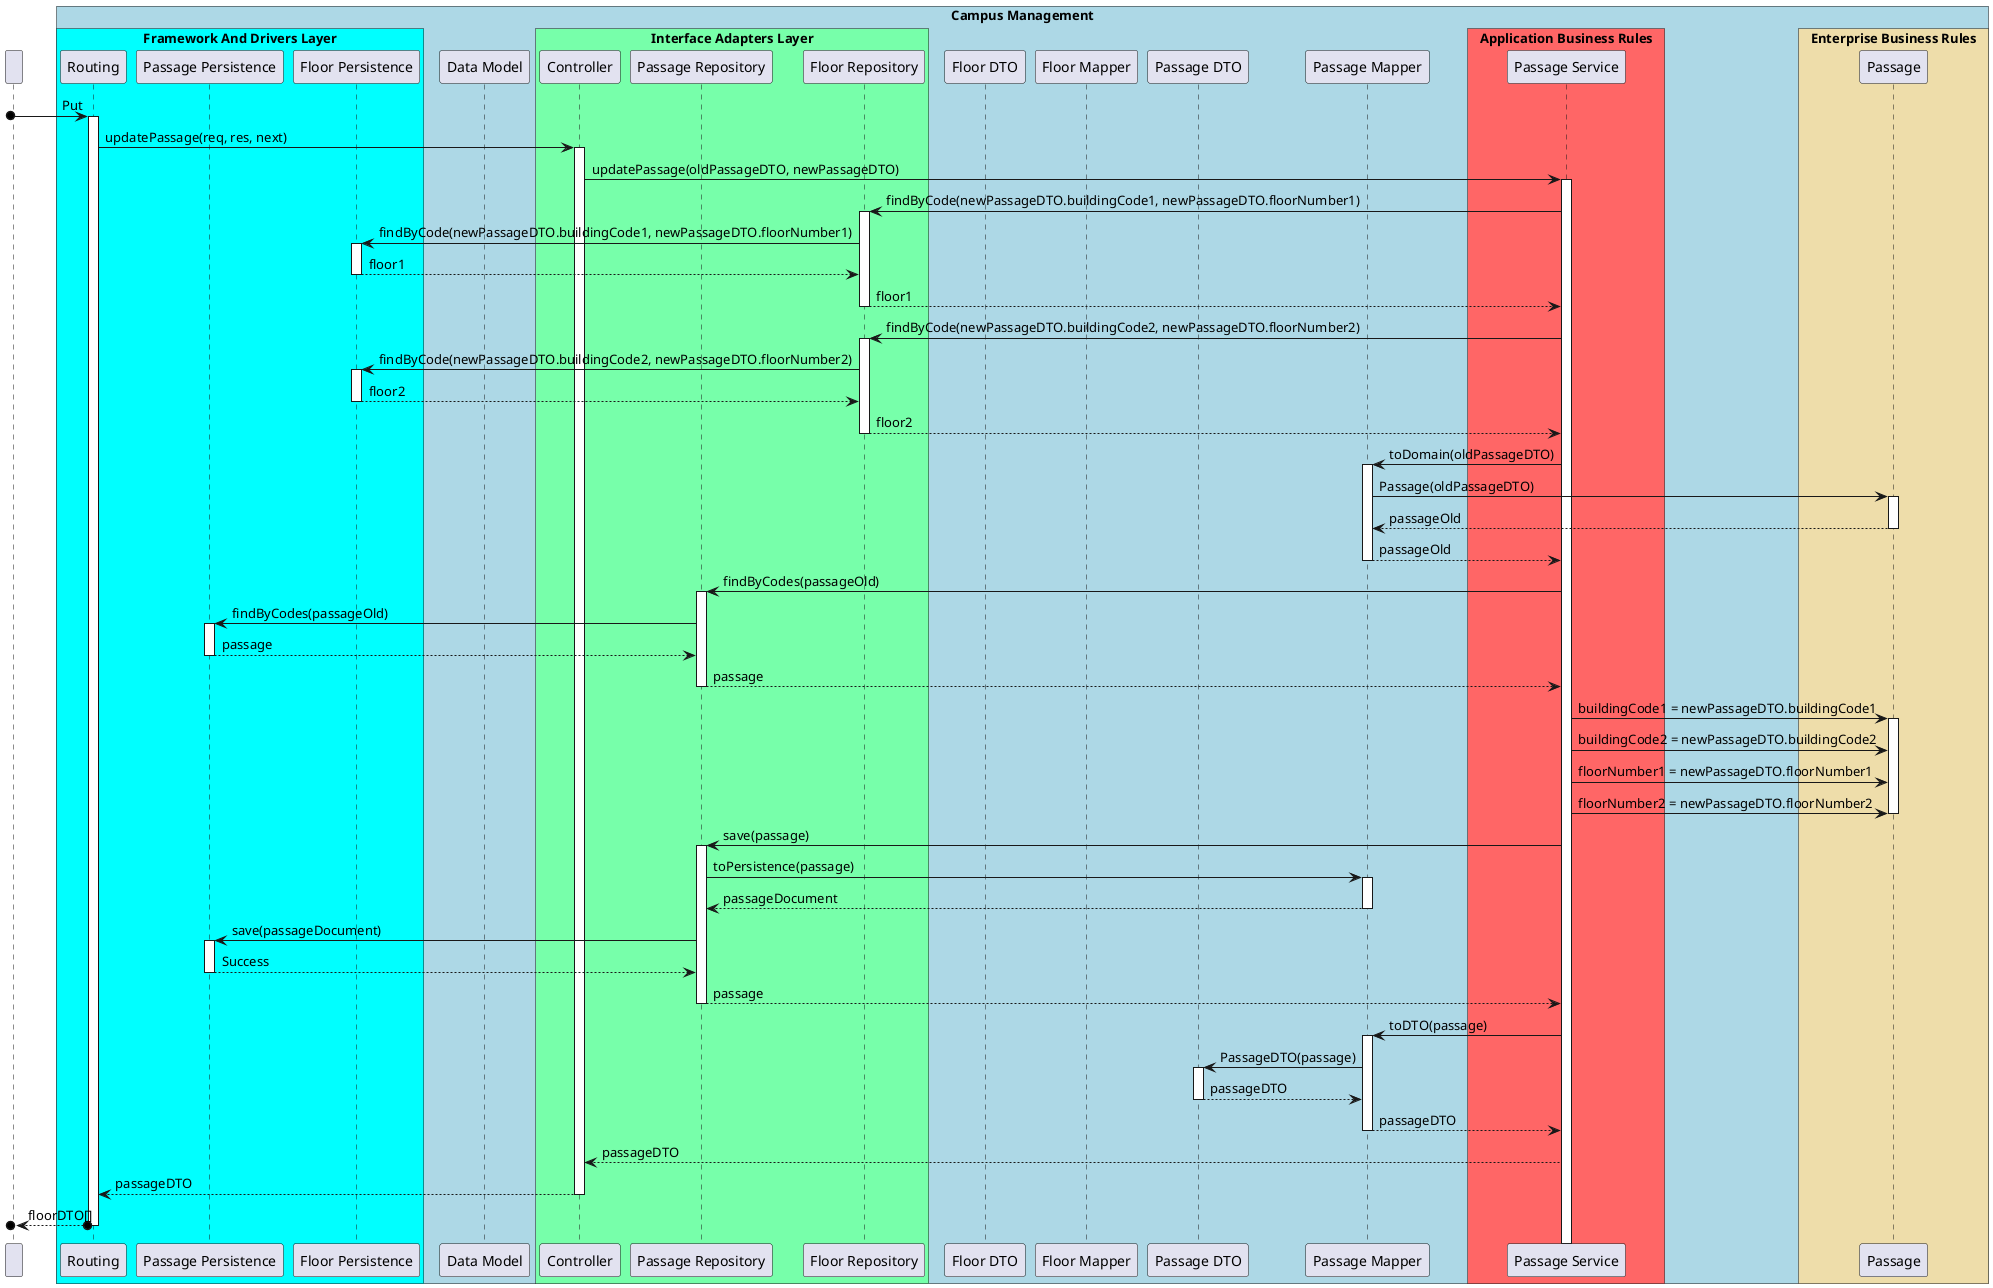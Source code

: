@startuml SD Lv3

!pragma teoz true

participant " "
box "Campus Management" #LightBlue

    box "Framework And Drivers Layer" #00ffff
        participant Routing
        participant "Passage Persistence" as PassagePers
        participant "Floor Persistence" as FloorPers
    end box

    participant "Data Model" as Data
    box "Interface Adapters Layer" #77ffaa
        participant Controller
        participant "Passage Repository" as PassageRepository
        participant "Floor Repository" as FloorRepository
    end box

    participant "Floor DTO" as FloorDTO
    participant "Floor Mapper" as FloorMapper
    participant "Passage DTO" as PassageDTO
    participant "Passage Mapper" as PassageMapper
    box "Application Business Rules" #ff6666
        participant "Passage Service" as PassageService
    end box

    box "Enterprise Business Rules" #eeddaa
        participant Passage
    end box
end box


[o-> Routing : Put
activate Routing

    Routing -> Controller : updatePassage(req, res, next)
    activate Controller

        Controller -> PassageService : updatePassage(oldPassageDTO, newPassageDTO)
        activate PassageService

            PassageService -> FloorRepository : findByCode(newPassageDTO.buildingCode1, newPassageDTO.floorNumber1)
            activate FloorRepository

                FloorRepository -> FloorPers : findByCode(newPassageDTO.buildingCode1, newPassageDTO.floorNumber1)
                activate FloorPers

                FloorPers --> FloorRepository : floor1
                deactivate FloorPers
            
            FloorRepository --> PassageService : floor1
            deactivate FloorRepository

            PassageService -> FloorRepository : findByCode(newPassageDTO.buildingCode2, newPassageDTO.floorNumber2)
            activate FloorRepository

                FloorRepository -> FloorPers : findByCode(newPassageDTO.buildingCode2, newPassageDTO.floorNumber2)
                activate FloorPers

                FloorPers --> FloorRepository : floor2
                deactivate FloorPers
            
            FloorRepository --> PassageService : floor2
            deactivate FloorRepository

            PassageService -> PassageMapper : toDomain(oldPassageDTO)
            activate PassageMapper

                PassageMapper -> Passage : Passage(oldPassageDTO)
                activate Passage

                Passage --> PassageMapper : passageOld
                deactivate Passage

            PassageMapper --> PassageService : passageOld
            deactivate PassageMapper
            
            PassageService -> PassageRepository : findByCodes(passageOld)
            activate PassageRepository

                PassageRepository -> PassagePers : findByCodes(passageOld)
                activate PassagePers

                PassagePers --> PassageRepository : passage
                deactivate PassagePers

            PassageRepository --> PassageService : passage
            deactivate PassageRepository

            PassageService -> Passage: buildingCode1 = newPassageDTO.buildingCode1
            activate Passage
            PassageService -> Passage: buildingCode2 = newPassageDTO.buildingCode2
            PassageService -> Passage: floorNumber1 = newPassageDTO.floorNumber1
            PassageService -> Passage: floorNumber2 = newPassageDTO.floorNumber2
            deactivate Passage

            PassageService -> PassageRepository : save(passage)
            activate PassageRepository

                PassageRepository -> PassageMapper: toPersistence(passage)
                activate PassageMapper
                
                PassageMapper --> PassageRepository : passageDocument
                deactivate PassageMapper

                PassageRepository -> PassagePers : save(passageDocument)
                activate PassagePers

                PassagePers --> PassageRepository : Success
                deactivate PassagePers
            
            PassageRepository --> PassageService : passage
            deactivate PassageRepository


            PassageService -> PassageMapper : toDTO(passage)
            activate PassageMapper

                PassageMapper -> PassageDTO : PassageDTO(passage)
                activate PassageDTO

                PassageDTO --> PassageMapper : passageDTO
                deactivate PassageDTO
            
            PassageMapper --> PassageService : passageDTO
            deactivate PassageMapper


            PassageService --> Controller : passageDTO

    Controller --> Routing : passageDTO
    deactivate Controller

[o<--o Routing : floorDTO[]
deactivate Routing


@enduml